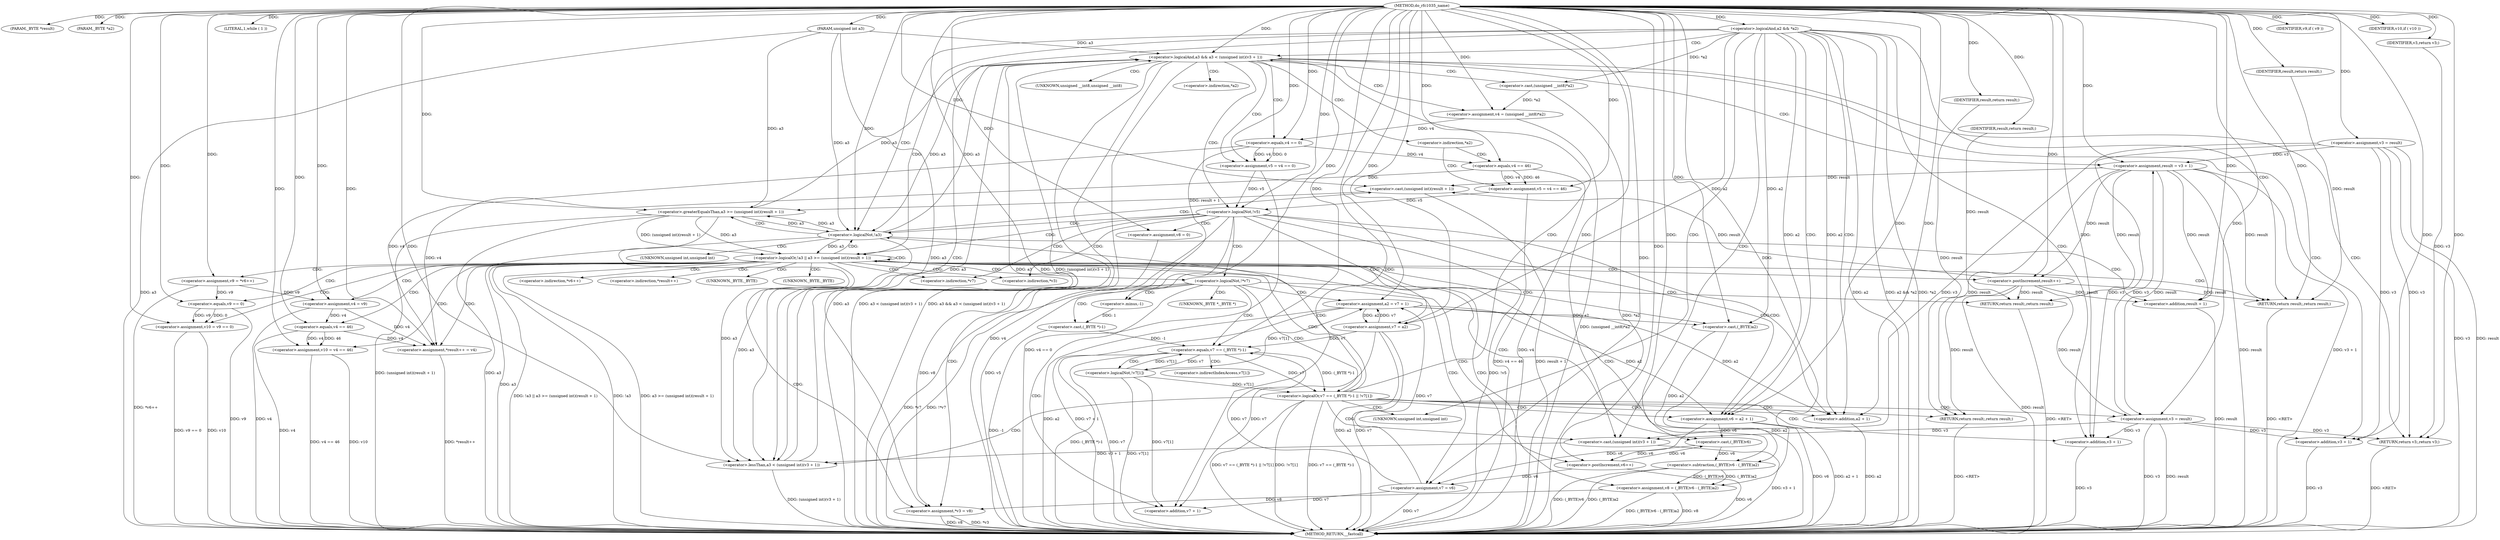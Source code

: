 digraph do_rfc1035_name {  
"1000109" [label = "(METHOD,do_rfc1035_name)" ]
"1000272" [label = "(METHOD_RETURN,__fastcall)" ]
"1000110" [label = "(PARAM,_BYTE *result)" ]
"1000111" [label = "(PARAM,_BYTE *a2)" ]
"1000112" [label = "(PARAM,unsigned int a3)" ]
"1000122" [label = "(<operator>.assignment,v3 = result)" ]
"1000126" [label = "(<operator>.logicalAnd,a2 && *a2)" ]
"1000132" [label = "(LITERAL,1,while ( 1 ))" ]
"1000135" [label = "(<operator>.logicalAnd,a3 && a3 < (unsigned int)(v3 + 1))" ]
"1000137" [label = "(<operator>.lessThan,a3 < (unsigned int)(v3 + 1))" ]
"1000139" [label = "(<operator>.cast,(unsigned int)(v3 + 1))" ]
"1000141" [label = "(<operator>.addition,v3 + 1)" ]
"1000144" [label = "(RETURN,return v3;,return v3;)" ]
"1000145" [label = "(IDENTIFIER,v3,return v3;)" ]
"1000146" [label = "(<operator>.assignment,result = v3 + 1)" ]
"1000148" [label = "(<operator>.addition,v3 + 1)" ]
"1000151" [label = "(<operator>.assignment,v4 = (unsigned __int8)*a2)" ]
"1000153" [label = "(<operator>.cast,(unsigned __int8)*a2)" ]
"1000157" [label = "(<operator>.assignment,v5 = v4 == 0)" ]
"1000159" [label = "(<operator>.equals,v4 == 0)" ]
"1000165" [label = "(<operator>.assignment,v5 = v4 == 46)" ]
"1000167" [label = "(<operator>.equals,v4 == 46)" ]
"1000171" [label = "(<operator>.logicalNot,!v5)" ]
"1000174" [label = "(<operator>.assignment,v7 = a2)" ]
"1000177" [label = "(<operator>.assignment,v8 = 0)" ]
"1000181" [label = "(<operator>.assignment,*v3 = v8)" ]
"1000186" [label = "(<operator>.logicalNot,!*v7)" ]
"1000189" [label = "(RETURN,return result;,return result;)" ]
"1000190" [label = "(IDENTIFIER,result,return result;)" ]
"1000191" [label = "(<operator>.assignment,a2 = v7 + 1)" ]
"1000193" [label = "(<operator>.addition,v7 + 1)" ]
"1000197" [label = "(<operator>.logicalOr,v7 == (_BYTE *)-1 || !v7[1])" ]
"1000198" [label = "(<operator>.equals,v7 == (_BYTE *)-1)" ]
"1000200" [label = "(<operator>.cast,(_BYTE *)-1)" ]
"1000202" [label = "(<operator>.minus,-1)" ]
"1000204" [label = "(<operator>.logicalNot,!v7[1])" ]
"1000208" [label = "(RETURN,return result;,return result;)" ]
"1000209" [label = "(IDENTIFIER,result,return result;)" ]
"1000210" [label = "(<operator>.assignment,v3 = result)" ]
"1000213" [label = "(<operator>.assignment,v6 = a2 + 1)" ]
"1000215" [label = "(<operator>.addition,a2 + 1)" ]
"1000219" [label = "(<operator>.logicalOr,!a3 || a3 >= (unsigned int)(result + 1))" ]
"1000220" [label = "(<operator>.logicalNot,!a3)" ]
"1000222" [label = "(<operator>.greaterEqualsThan,a3 >= (unsigned int)(result + 1))" ]
"1000224" [label = "(<operator>.cast,(unsigned int)(result + 1))" ]
"1000226" [label = "(<operator>.addition,result + 1)" ]
"1000230" [label = "(<operator>.assignment,*result++ = v4)" ]
"1000232" [label = "(<operator>.postIncrement,result++)" ]
"1000235" [label = "(<operator>.assignment,v7 = v6)" ]
"1000238" [label = "(<operator>.assignment,v8 = (_BYTE)v6 - (_BYTE)a2)" ]
"1000240" [label = "(<operator>.subtraction,(_BYTE)v6 - (_BYTE)a2)" ]
"1000241" [label = "(<operator>.cast,(_BYTE)v6)" ]
"1000244" [label = "(<operator>.cast,(_BYTE)a2)" ]
"1000247" [label = "(<operator>.assignment,v9 = *v6++)" ]
"1000250" [label = "(<operator>.postIncrement,v6++)" ]
"1000252" [label = "(<operator>.assignment,v4 = v9)" ]
"1000255" [label = "(<operator>.assignment,v10 = v9 == 0)" ]
"1000257" [label = "(<operator>.equals,v9 == 0)" ]
"1000261" [label = "(IDENTIFIER,v9,if ( v9 ))" ]
"1000262" [label = "(<operator>.assignment,v10 = v4 == 46)" ]
"1000264" [label = "(<operator>.equals,v4 == 46)" ]
"1000268" [label = "(IDENTIFIER,v10,if ( v10 ))" ]
"1000270" [label = "(RETURN,return result;,return result;)" ]
"1000271" [label = "(IDENTIFIER,result,return result;)" ]
"1000140" [label = "(UNKNOWN,unsigned int,unsigned int)" ]
"1000154" [label = "(UNKNOWN,unsigned __int8,unsigned __int8)" ]
"1000155" [label = "(<operator>.indirection,*a2)" ]
"1000163" [label = "(<operator>.indirection,*a2)" ]
"1000182" [label = "(<operator>.indirection,*v3)" ]
"1000187" [label = "(<operator>.indirection,*v7)" ]
"1000201" [label = "(UNKNOWN,_BYTE *,_BYTE *)" ]
"1000205" [label = "(<operator>.indirectIndexAccess,v7[1])" ]
"1000225" [label = "(UNKNOWN,unsigned int,unsigned int)" ]
"1000231" [label = "(<operator>.indirection,*result++)" ]
"1000242" [label = "(UNKNOWN,_BYTE,_BYTE)" ]
"1000245" [label = "(UNKNOWN,_BYTE,_BYTE)" ]
"1000249" [label = "(<operator>.indirection,*v6++)" ]
  "1000270" -> "1000272"  [ label = "DDG: <RET>"] 
  "1000189" -> "1000272"  [ label = "DDG: <RET>"] 
  "1000144" -> "1000272"  [ label = "DDG: <RET>"] 
  "1000135" -> "1000272"  [ label = "DDG: a3"] 
  "1000220" -> "1000272"  [ label = "DDG: a3"] 
  "1000213" -> "1000272"  [ label = "DDG: v6"] 
  "1000186" -> "1000272"  [ label = "DDG: *v7"] 
  "1000262" -> "1000272"  [ label = "DDG: v4 == 46"] 
  "1000159" -> "1000272"  [ label = "DDG: v4"] 
  "1000250" -> "1000272"  [ label = "DDG: v6"] 
  "1000210" -> "1000272"  [ label = "DDG: result"] 
  "1000165" -> "1000272"  [ label = "DDG: v4 == 46"] 
  "1000204" -> "1000272"  [ label = "DDG: v7[1]"] 
  "1000198" -> "1000272"  [ label = "DDG: (_BYTE *)-1"] 
  "1000126" -> "1000272"  [ label = "DDG: *a2"] 
  "1000198" -> "1000272"  [ label = "DDG: v7"] 
  "1000126" -> "1000272"  [ label = "DDG: a2"] 
  "1000137" -> "1000272"  [ label = "DDG: (unsigned int)(v3 + 1)"] 
  "1000222" -> "1000272"  [ label = "DDG: a3"] 
  "1000238" -> "1000272"  [ label = "DDG: v8"] 
  "1000240" -> "1000272"  [ label = "DDG: (_BYTE)a2"] 
  "1000122" -> "1000272"  [ label = "DDG: result"] 
  "1000232" -> "1000272"  [ label = "DDG: result"] 
  "1000264" -> "1000272"  [ label = "DDG: v4"] 
  "1000257" -> "1000272"  [ label = "DDG: v9"] 
  "1000141" -> "1000272"  [ label = "DDG: v3"] 
  "1000181" -> "1000272"  [ label = "DDG: v8"] 
  "1000210" -> "1000272"  [ label = "DDG: v3"] 
  "1000244" -> "1000272"  [ label = "DDG: a2"] 
  "1000255" -> "1000272"  [ label = "DDG: v10"] 
  "1000135" -> "1000272"  [ label = "DDG: a3 < (unsigned int)(v3 + 1)"] 
  "1000219" -> "1000272"  [ label = "DDG: !a3"] 
  "1000224" -> "1000272"  [ label = "DDG: result + 1"] 
  "1000240" -> "1000272"  [ label = "DDG: (_BYTE)v6"] 
  "1000226" -> "1000272"  [ label = "DDG: result"] 
  "1000151" -> "1000272"  [ label = "DDG: (unsigned __int8)*a2"] 
  "1000222" -> "1000272"  [ label = "DDG: (unsigned int)(result + 1)"] 
  "1000148" -> "1000272"  [ label = "DDG: v3"] 
  "1000181" -> "1000272"  [ label = "DDG: *v3"] 
  "1000146" -> "1000272"  [ label = "DDG: result"] 
  "1000197" -> "1000272"  [ label = "DDG: !v7[1]"] 
  "1000146" -> "1000272"  [ label = "DDG: v3 + 1"] 
  "1000252" -> "1000272"  [ label = "DDG: v4"] 
  "1000235" -> "1000272"  [ label = "DDG: v7"] 
  "1000153" -> "1000272"  [ label = "DDG: *a2"] 
  "1000213" -> "1000272"  [ label = "DDG: a2 + 1"] 
  "1000262" -> "1000272"  [ label = "DDG: v10"] 
  "1000157" -> "1000272"  [ label = "DDG: v4 == 0"] 
  "1000219" -> "1000272"  [ label = "DDG: a3 >= (unsigned int)(result + 1)"] 
  "1000191" -> "1000272"  [ label = "DDG: v7 + 1"] 
  "1000247" -> "1000272"  [ label = "DDG: *v6++"] 
  "1000230" -> "1000272"  [ label = "DDG: *result++"] 
  "1000197" -> "1000272"  [ label = "DDG: v7 == (_BYTE *)-1"] 
  "1000255" -> "1000272"  [ label = "DDG: v9 == 0"] 
  "1000171" -> "1000272"  [ label = "DDG: !v5"] 
  "1000135" -> "1000272"  [ label = "DDG: a3 && a3 < (unsigned int)(v3 + 1)"] 
  "1000139" -> "1000272"  [ label = "DDG: v3 + 1"] 
  "1000126" -> "1000272"  [ label = "DDG: a2 && *a2"] 
  "1000191" -> "1000272"  [ label = "DDG: a2"] 
  "1000174" -> "1000272"  [ label = "DDG: a2"] 
  "1000215" -> "1000272"  [ label = "DDG: a2"] 
  "1000112" -> "1000272"  [ label = "DDG: a3"] 
  "1000171" -> "1000272"  [ label = "DDG: v5"] 
  "1000200" -> "1000272"  [ label = "DDG: -1"] 
  "1000197" -> "1000272"  [ label = "DDG: v7 == (_BYTE *)-1 || !v7[1]"] 
  "1000174" -> "1000272"  [ label = "DDG: v7"] 
  "1000238" -> "1000272"  [ label = "DDG: (_BYTE)v6 - (_BYTE)a2"] 
  "1000122" -> "1000272"  [ label = "DDG: v3"] 
  "1000167" -> "1000272"  [ label = "DDG: v4"] 
  "1000219" -> "1000272"  [ label = "DDG: !a3 || a3 >= (unsigned int)(result + 1)"] 
  "1000186" -> "1000272"  [ label = "DDG: !*v7"] 
  "1000208" -> "1000272"  [ label = "DDG: <RET>"] 
  "1000109" -> "1000110"  [ label = "DDG: "] 
  "1000109" -> "1000111"  [ label = "DDG: "] 
  "1000109" -> "1000112"  [ label = "DDG: "] 
  "1000109" -> "1000122"  [ label = "DDG: "] 
  "1000109" -> "1000126"  [ label = "DDG: "] 
  "1000109" -> "1000132"  [ label = "DDG: "] 
  "1000222" -> "1000135"  [ label = "DDG: a3"] 
  "1000220" -> "1000135"  [ label = "DDG: a3"] 
  "1000137" -> "1000135"  [ label = "DDG: a3"] 
  "1000112" -> "1000135"  [ label = "DDG: a3"] 
  "1000109" -> "1000135"  [ label = "DDG: "] 
  "1000137" -> "1000135"  [ label = "DDG: (unsigned int)(v3 + 1)"] 
  "1000135" -> "1000137"  [ label = "DDG: a3"] 
  "1000222" -> "1000137"  [ label = "DDG: a3"] 
  "1000220" -> "1000137"  [ label = "DDG: a3"] 
  "1000112" -> "1000137"  [ label = "DDG: a3"] 
  "1000109" -> "1000137"  [ label = "DDG: "] 
  "1000139" -> "1000137"  [ label = "DDG: v3 + 1"] 
  "1000210" -> "1000139"  [ label = "DDG: v3"] 
  "1000122" -> "1000139"  [ label = "DDG: v3"] 
  "1000109" -> "1000139"  [ label = "DDG: "] 
  "1000210" -> "1000141"  [ label = "DDG: v3"] 
  "1000122" -> "1000141"  [ label = "DDG: v3"] 
  "1000109" -> "1000141"  [ label = "DDG: "] 
  "1000145" -> "1000144"  [ label = "DDG: v3"] 
  "1000210" -> "1000144"  [ label = "DDG: v3"] 
  "1000122" -> "1000144"  [ label = "DDG: v3"] 
  "1000109" -> "1000144"  [ label = "DDG: "] 
  "1000109" -> "1000145"  [ label = "DDG: "] 
  "1000210" -> "1000146"  [ label = "DDG: v3"] 
  "1000122" -> "1000146"  [ label = "DDG: v3"] 
  "1000109" -> "1000146"  [ label = "DDG: "] 
  "1000210" -> "1000148"  [ label = "DDG: v3"] 
  "1000122" -> "1000148"  [ label = "DDG: v3"] 
  "1000109" -> "1000148"  [ label = "DDG: "] 
  "1000153" -> "1000151"  [ label = "DDG: *a2"] 
  "1000109" -> "1000151"  [ label = "DDG: "] 
  "1000126" -> "1000153"  [ label = "DDG: *a2"] 
  "1000159" -> "1000157"  [ label = "DDG: v4"] 
  "1000159" -> "1000157"  [ label = "DDG: 0"] 
  "1000109" -> "1000157"  [ label = "DDG: "] 
  "1000151" -> "1000159"  [ label = "DDG: v4"] 
  "1000109" -> "1000159"  [ label = "DDG: "] 
  "1000167" -> "1000165"  [ label = "DDG: v4"] 
  "1000167" -> "1000165"  [ label = "DDG: 46"] 
  "1000109" -> "1000165"  [ label = "DDG: "] 
  "1000159" -> "1000167"  [ label = "DDG: v4"] 
  "1000109" -> "1000167"  [ label = "DDG: "] 
  "1000165" -> "1000171"  [ label = "DDG: v5"] 
  "1000157" -> "1000171"  [ label = "DDG: v5"] 
  "1000109" -> "1000171"  [ label = "DDG: "] 
  "1000126" -> "1000174"  [ label = "DDG: a2"] 
  "1000191" -> "1000174"  [ label = "DDG: a2"] 
  "1000109" -> "1000174"  [ label = "DDG: "] 
  "1000109" -> "1000177"  [ label = "DDG: "] 
  "1000238" -> "1000181"  [ label = "DDG: v8"] 
  "1000177" -> "1000181"  [ label = "DDG: v8"] 
  "1000109" -> "1000181"  [ label = "DDG: "] 
  "1000190" -> "1000189"  [ label = "DDG: result"] 
  "1000232" -> "1000189"  [ label = "DDG: result"] 
  "1000146" -> "1000189"  [ label = "DDG: result"] 
  "1000109" -> "1000190"  [ label = "DDG: "] 
  "1000204" -> "1000191"  [ label = "DDG: v7[1]"] 
  "1000235" -> "1000191"  [ label = "DDG: v7"] 
  "1000174" -> "1000191"  [ label = "DDG: v7"] 
  "1000109" -> "1000191"  [ label = "DDG: "] 
  "1000204" -> "1000193"  [ label = "DDG: v7[1]"] 
  "1000235" -> "1000193"  [ label = "DDG: v7"] 
  "1000174" -> "1000193"  [ label = "DDG: v7"] 
  "1000109" -> "1000193"  [ label = "DDG: "] 
  "1000198" -> "1000197"  [ label = "DDG: v7"] 
  "1000198" -> "1000197"  [ label = "DDG: (_BYTE *)-1"] 
  "1000204" -> "1000198"  [ label = "DDG: v7[1]"] 
  "1000109" -> "1000198"  [ label = "DDG: "] 
  "1000235" -> "1000198"  [ label = "DDG: v7"] 
  "1000174" -> "1000198"  [ label = "DDG: v7"] 
  "1000200" -> "1000198"  [ label = "DDG: -1"] 
  "1000202" -> "1000200"  [ label = "DDG: 1"] 
  "1000109" -> "1000202"  [ label = "DDG: "] 
  "1000204" -> "1000197"  [ label = "DDG: v7[1]"] 
  "1000198" -> "1000204"  [ label = "DDG: v7"] 
  "1000209" -> "1000208"  [ label = "DDG: result"] 
  "1000232" -> "1000208"  [ label = "DDG: result"] 
  "1000146" -> "1000208"  [ label = "DDG: result"] 
  "1000109" -> "1000209"  [ label = "DDG: "] 
  "1000232" -> "1000210"  [ label = "DDG: result"] 
  "1000146" -> "1000210"  [ label = "DDG: result"] 
  "1000109" -> "1000210"  [ label = "DDG: "] 
  "1000126" -> "1000213"  [ label = "DDG: a2"] 
  "1000191" -> "1000213"  [ label = "DDG: a2"] 
  "1000109" -> "1000213"  [ label = "DDG: "] 
  "1000126" -> "1000215"  [ label = "DDG: a2"] 
  "1000191" -> "1000215"  [ label = "DDG: a2"] 
  "1000109" -> "1000215"  [ label = "DDG: "] 
  "1000220" -> "1000219"  [ label = "DDG: a3"] 
  "1000135" -> "1000220"  [ label = "DDG: a3"] 
  "1000222" -> "1000220"  [ label = "DDG: a3"] 
  "1000112" -> "1000220"  [ label = "DDG: a3"] 
  "1000109" -> "1000220"  [ label = "DDG: "] 
  "1000222" -> "1000219"  [ label = "DDG: a3"] 
  "1000222" -> "1000219"  [ label = "DDG: (unsigned int)(result + 1)"] 
  "1000220" -> "1000222"  [ label = "DDG: a3"] 
  "1000112" -> "1000222"  [ label = "DDG: a3"] 
  "1000109" -> "1000222"  [ label = "DDG: "] 
  "1000224" -> "1000222"  [ label = "DDG: result + 1"] 
  "1000146" -> "1000224"  [ label = "DDG: result"] 
  "1000232" -> "1000224"  [ label = "DDG: result"] 
  "1000109" -> "1000224"  [ label = "DDG: "] 
  "1000146" -> "1000226"  [ label = "DDG: result"] 
  "1000232" -> "1000226"  [ label = "DDG: result"] 
  "1000109" -> "1000226"  [ label = "DDG: "] 
  "1000264" -> "1000230"  [ label = "DDG: v4"] 
  "1000252" -> "1000230"  [ label = "DDG: v4"] 
  "1000159" -> "1000230"  [ label = "DDG: v4"] 
  "1000167" -> "1000230"  [ label = "DDG: v4"] 
  "1000109" -> "1000230"  [ label = "DDG: "] 
  "1000146" -> "1000232"  [ label = "DDG: result"] 
  "1000109" -> "1000232"  [ label = "DDG: "] 
  "1000213" -> "1000235"  [ label = "DDG: v6"] 
  "1000250" -> "1000235"  [ label = "DDG: v6"] 
  "1000109" -> "1000235"  [ label = "DDG: "] 
  "1000240" -> "1000238"  [ label = "DDG: (_BYTE)v6"] 
  "1000240" -> "1000238"  [ label = "DDG: (_BYTE)a2"] 
  "1000109" -> "1000238"  [ label = "DDG: "] 
  "1000241" -> "1000240"  [ label = "DDG: v6"] 
  "1000109" -> "1000241"  [ label = "DDG: "] 
  "1000213" -> "1000241"  [ label = "DDG: v6"] 
  "1000250" -> "1000241"  [ label = "DDG: v6"] 
  "1000244" -> "1000240"  [ label = "DDG: a2"] 
  "1000109" -> "1000244"  [ label = "DDG: "] 
  "1000126" -> "1000244"  [ label = "DDG: a2"] 
  "1000191" -> "1000244"  [ label = "DDG: a2"] 
  "1000109" -> "1000247"  [ label = "DDG: "] 
  "1000241" -> "1000250"  [ label = "DDG: v6"] 
  "1000109" -> "1000250"  [ label = "DDG: "] 
  "1000247" -> "1000252"  [ label = "DDG: v9"] 
  "1000109" -> "1000252"  [ label = "DDG: "] 
  "1000257" -> "1000255"  [ label = "DDG: v9"] 
  "1000257" -> "1000255"  [ label = "DDG: 0"] 
  "1000109" -> "1000255"  [ label = "DDG: "] 
  "1000109" -> "1000257"  [ label = "DDG: "] 
  "1000247" -> "1000257"  [ label = "DDG: v9"] 
  "1000109" -> "1000261"  [ label = "DDG: "] 
  "1000264" -> "1000262"  [ label = "DDG: v4"] 
  "1000264" -> "1000262"  [ label = "DDG: 46"] 
  "1000109" -> "1000262"  [ label = "DDG: "] 
  "1000252" -> "1000264"  [ label = "DDG: v4"] 
  "1000109" -> "1000264"  [ label = "DDG: "] 
  "1000109" -> "1000268"  [ label = "DDG: "] 
  "1000271" -> "1000270"  [ label = "DDG: result"] 
  "1000146" -> "1000270"  [ label = "DDG: result"] 
  "1000232" -> "1000270"  [ label = "DDG: result"] 
  "1000109" -> "1000270"  [ label = "DDG: "] 
  "1000109" -> "1000271"  [ label = "DDG: "] 
  "1000126" -> "1000270"  [ label = "CDG: "] 
  "1000126" -> "1000220"  [ label = "CDG: "] 
  "1000126" -> "1000219"  [ label = "CDG: "] 
  "1000126" -> "1000215"  [ label = "CDG: "] 
  "1000126" -> "1000213"  [ label = "CDG: "] 
  "1000126" -> "1000135"  [ label = "CDG: "] 
  "1000126" -> "1000141"  [ label = "CDG: "] 
  "1000126" -> "1000140"  [ label = "CDG: "] 
  "1000126" -> "1000139"  [ label = "CDG: "] 
  "1000126" -> "1000137"  [ label = "CDG: "] 
  "1000135" -> "1000171"  [ label = "CDG: "] 
  "1000135" -> "1000163"  [ label = "CDG: "] 
  "1000135" -> "1000144"  [ label = "CDG: "] 
  "1000135" -> "1000159"  [ label = "CDG: "] 
  "1000135" -> "1000157"  [ label = "CDG: "] 
  "1000135" -> "1000155"  [ label = "CDG: "] 
  "1000135" -> "1000154"  [ label = "CDG: "] 
  "1000135" -> "1000153"  [ label = "CDG: "] 
  "1000135" -> "1000151"  [ label = "CDG: "] 
  "1000135" -> "1000148"  [ label = "CDG: "] 
  "1000135" -> "1000146"  [ label = "CDG: "] 
  "1000163" -> "1000167"  [ label = "CDG: "] 
  "1000163" -> "1000165"  [ label = "CDG: "] 
  "1000171" -> "1000174"  [ label = "CDG: "] 
  "1000171" -> "1000187"  [ label = "CDG: "] 
  "1000171" -> "1000186"  [ label = "CDG: "] 
  "1000171" -> "1000182"  [ label = "CDG: "] 
  "1000171" -> "1000181"  [ label = "CDG: "] 
  "1000171" -> "1000177"  [ label = "CDG: "] 
  "1000171" -> "1000220"  [ label = "CDG: "] 
  "1000171" -> "1000219"  [ label = "CDG: "] 
  "1000171" -> "1000215"  [ label = "CDG: "] 
  "1000171" -> "1000213"  [ label = "CDG: "] 
  "1000186" -> "1000191"  [ label = "CDG: "] 
  "1000186" -> "1000189"  [ label = "CDG: "] 
  "1000186" -> "1000202"  [ label = "CDG: "] 
  "1000186" -> "1000201"  [ label = "CDG: "] 
  "1000186" -> "1000200"  [ label = "CDG: "] 
  "1000186" -> "1000198"  [ label = "CDG: "] 
  "1000186" -> "1000197"  [ label = "CDG: "] 
  "1000186" -> "1000193"  [ label = "CDG: "] 
  "1000197" -> "1000208"  [ label = "CDG: "] 
  "1000197" -> "1000210"  [ label = "CDG: "] 
  "1000197" -> "1000220"  [ label = "CDG: "] 
  "1000197" -> "1000219"  [ label = "CDG: "] 
  "1000197" -> "1000215"  [ label = "CDG: "] 
  "1000197" -> "1000213"  [ label = "CDG: "] 
  "1000197" -> "1000135"  [ label = "CDG: "] 
  "1000197" -> "1000141"  [ label = "CDG: "] 
  "1000197" -> "1000140"  [ label = "CDG: "] 
  "1000197" -> "1000139"  [ label = "CDG: "] 
  "1000197" -> "1000137"  [ label = "CDG: "] 
  "1000198" -> "1000205"  [ label = "CDG: "] 
  "1000198" -> "1000204"  [ label = "CDG: "] 
  "1000219" -> "1000240"  [ label = "CDG: "] 
  "1000219" -> "1000238"  [ label = "CDG: "] 
  "1000219" -> "1000235"  [ label = "CDG: "] 
  "1000219" -> "1000232"  [ label = "CDG: "] 
  "1000219" -> "1000231"  [ label = "CDG: "] 
  "1000219" -> "1000230"  [ label = "CDG: "] 
  "1000219" -> "1000255"  [ label = "CDG: "] 
  "1000219" -> "1000252"  [ label = "CDG: "] 
  "1000219" -> "1000250"  [ label = "CDG: "] 
  "1000219" -> "1000249"  [ label = "CDG: "] 
  "1000219" -> "1000247"  [ label = "CDG: "] 
  "1000219" -> "1000245"  [ label = "CDG: "] 
  "1000219" -> "1000244"  [ label = "CDG: "] 
  "1000219" -> "1000242"  [ label = "CDG: "] 
  "1000219" -> "1000241"  [ label = "CDG: "] 
  "1000219" -> "1000270"  [ label = "CDG: "] 
  "1000219" -> "1000257"  [ label = "CDG: "] 
  "1000219" -> "1000187"  [ label = "CDG: "] 
  "1000219" -> "1000186"  [ label = "CDG: "] 
  "1000219" -> "1000182"  [ label = "CDG: "] 
  "1000219" -> "1000181"  [ label = "CDG: "] 
  "1000219" -> "1000220"  [ label = "CDG: "] 
  "1000219" -> "1000219"  [ label = "CDG: "] 
  "1000219" -> "1000264"  [ label = "CDG: "] 
  "1000219" -> "1000262"  [ label = "CDG: "] 
  "1000220" -> "1000224"  [ label = "CDG: "] 
  "1000220" -> "1000222"  [ label = "CDG: "] 
  "1000220" -> "1000226"  [ label = "CDG: "] 
  "1000220" -> "1000225"  [ label = "CDG: "] 
}
